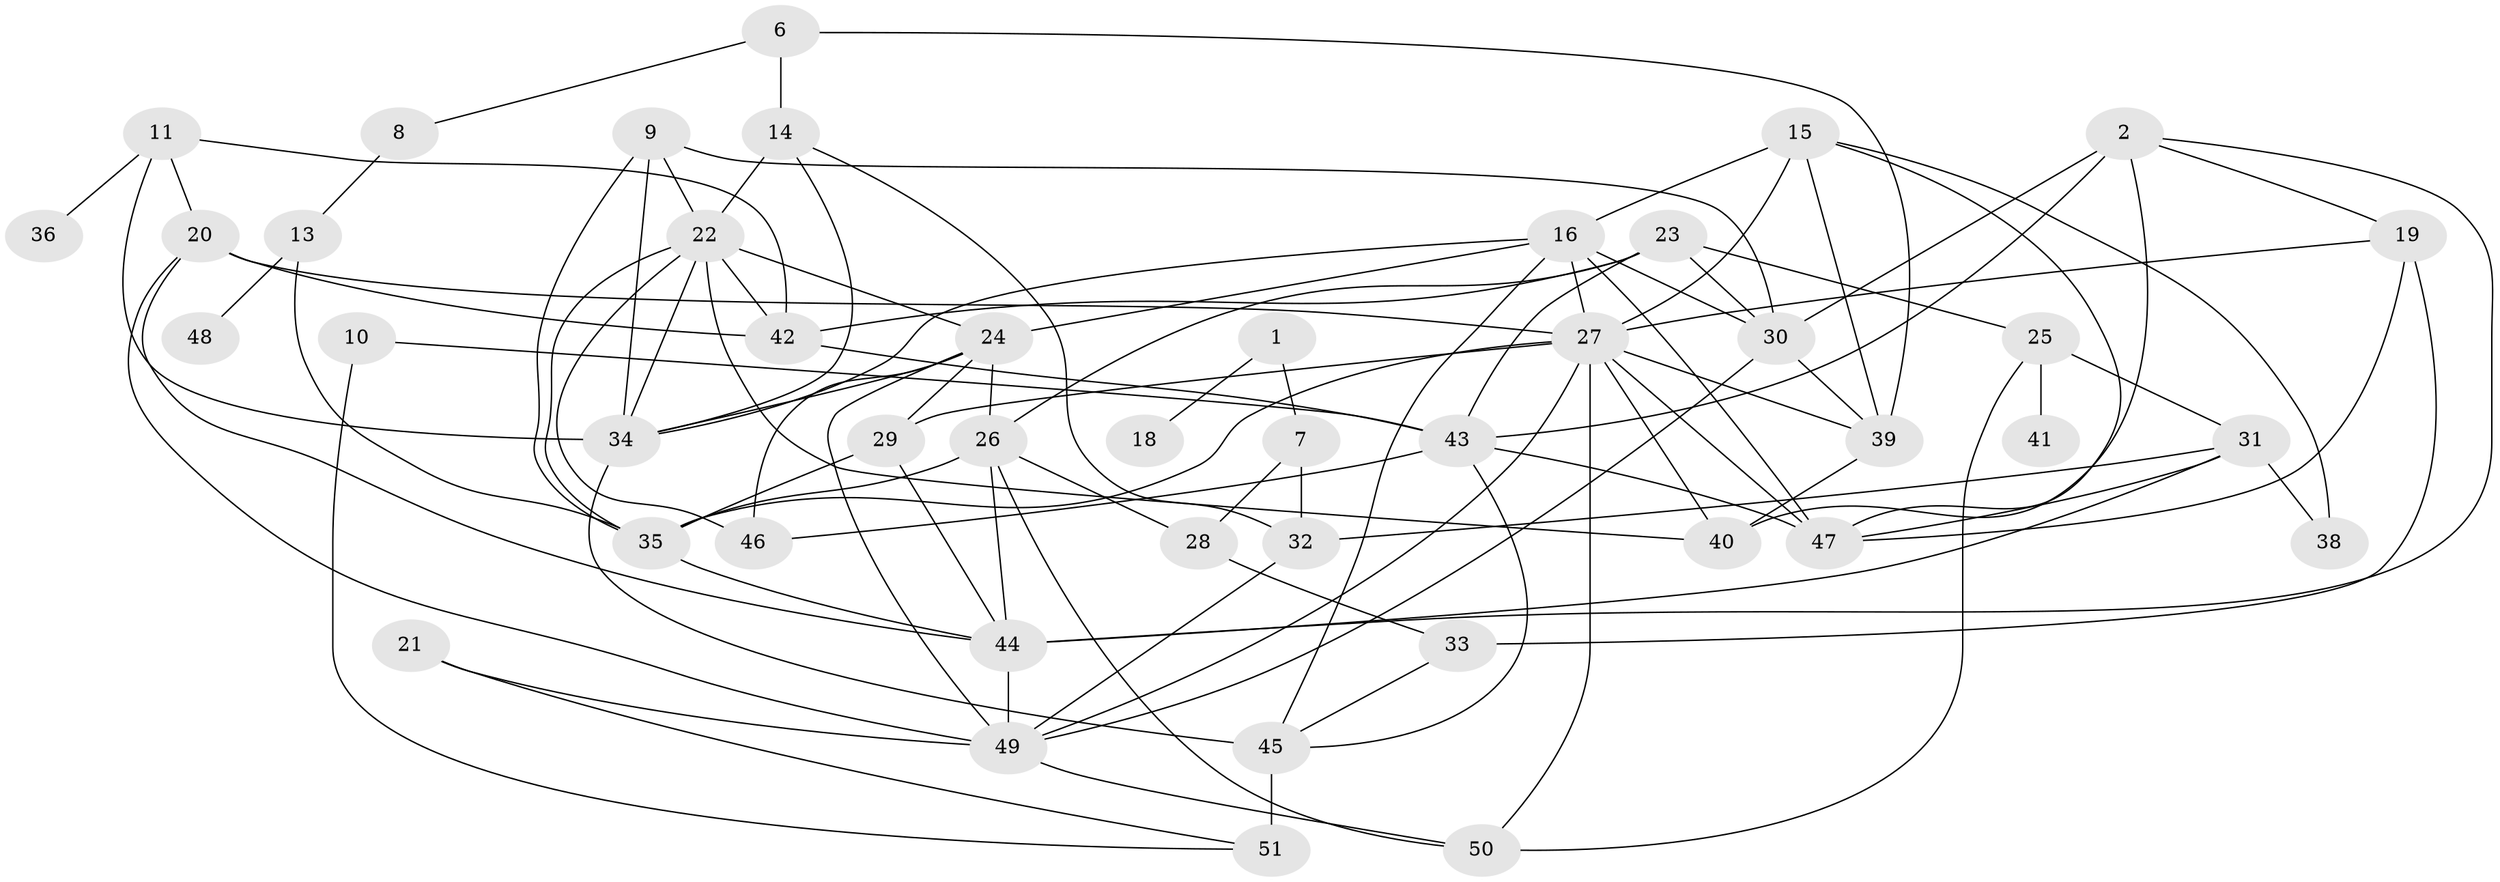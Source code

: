// original degree distribution, {3: 0.18110236220472442, 4: 0.13385826771653545, 2: 0.30708661417322836, 6: 0.05511811023622047, 5: 0.14173228346456693, 7: 0.015748031496062992, 1: 0.11811023622047244, 0: 0.047244094488188976}
// Generated by graph-tools (version 1.1) at 2025/35/03/04/25 23:35:54]
// undirected, 45 vertices, 99 edges
graph export_dot {
  node [color=gray90,style=filled];
  1;
  2;
  6;
  7;
  8;
  9;
  10;
  11;
  13;
  14;
  15;
  16;
  18;
  19;
  20;
  21;
  22;
  23;
  24;
  25;
  26;
  27;
  28;
  29;
  30;
  31;
  32;
  33;
  34;
  35;
  36;
  38;
  39;
  40;
  41;
  42;
  43;
  44;
  45;
  46;
  47;
  48;
  49;
  50;
  51;
  1 -- 7 [weight=1.0];
  1 -- 18 [weight=1.0];
  2 -- 19 [weight=1.0];
  2 -- 30 [weight=1.0];
  2 -- 40 [weight=1.0];
  2 -- 43 [weight=1.0];
  2 -- 44 [weight=1.0];
  6 -- 8 [weight=1.0];
  6 -- 14 [weight=1.0];
  6 -- 39 [weight=1.0];
  7 -- 28 [weight=1.0];
  7 -- 32 [weight=1.0];
  8 -- 13 [weight=1.0];
  9 -- 22 [weight=1.0];
  9 -- 30 [weight=1.0];
  9 -- 34 [weight=1.0];
  9 -- 35 [weight=1.0];
  10 -- 43 [weight=1.0];
  10 -- 51 [weight=1.0];
  11 -- 20 [weight=1.0];
  11 -- 34 [weight=1.0];
  11 -- 36 [weight=1.0];
  11 -- 42 [weight=1.0];
  13 -- 35 [weight=1.0];
  13 -- 48 [weight=1.0];
  14 -- 22 [weight=2.0];
  14 -- 32 [weight=1.0];
  14 -- 34 [weight=1.0];
  15 -- 16 [weight=2.0];
  15 -- 27 [weight=1.0];
  15 -- 38 [weight=1.0];
  15 -- 39 [weight=1.0];
  15 -- 47 [weight=1.0];
  16 -- 24 [weight=1.0];
  16 -- 27 [weight=1.0];
  16 -- 30 [weight=3.0];
  16 -- 34 [weight=1.0];
  16 -- 45 [weight=2.0];
  16 -- 47 [weight=2.0];
  19 -- 27 [weight=1.0];
  19 -- 33 [weight=1.0];
  19 -- 47 [weight=1.0];
  20 -- 27 [weight=1.0];
  20 -- 42 [weight=1.0];
  20 -- 44 [weight=1.0];
  20 -- 49 [weight=1.0];
  21 -- 49 [weight=1.0];
  21 -- 51 [weight=1.0];
  22 -- 24 [weight=1.0];
  22 -- 34 [weight=1.0];
  22 -- 35 [weight=1.0];
  22 -- 40 [weight=1.0];
  22 -- 42 [weight=1.0];
  22 -- 46 [weight=1.0];
  23 -- 25 [weight=1.0];
  23 -- 26 [weight=1.0];
  23 -- 30 [weight=1.0];
  23 -- 42 [weight=1.0];
  23 -- 43 [weight=1.0];
  24 -- 26 [weight=2.0];
  24 -- 29 [weight=1.0];
  24 -- 34 [weight=1.0];
  24 -- 46 [weight=1.0];
  24 -- 49 [weight=1.0];
  25 -- 31 [weight=1.0];
  25 -- 41 [weight=1.0];
  25 -- 50 [weight=1.0];
  26 -- 28 [weight=1.0];
  26 -- 35 [weight=1.0];
  26 -- 44 [weight=1.0];
  26 -- 50 [weight=1.0];
  27 -- 29 [weight=1.0];
  27 -- 35 [weight=1.0];
  27 -- 39 [weight=1.0];
  27 -- 40 [weight=1.0];
  27 -- 47 [weight=1.0];
  27 -- 49 [weight=1.0];
  27 -- 50 [weight=1.0];
  28 -- 33 [weight=1.0];
  29 -- 35 [weight=1.0];
  29 -- 44 [weight=1.0];
  30 -- 39 [weight=1.0];
  30 -- 49 [weight=1.0];
  31 -- 32 [weight=1.0];
  31 -- 38 [weight=1.0];
  31 -- 44 [weight=2.0];
  31 -- 47 [weight=1.0];
  32 -- 49 [weight=1.0];
  33 -- 45 [weight=1.0];
  34 -- 45 [weight=1.0];
  35 -- 44 [weight=1.0];
  39 -- 40 [weight=1.0];
  42 -- 43 [weight=1.0];
  43 -- 45 [weight=2.0];
  43 -- 46 [weight=1.0];
  43 -- 47 [weight=1.0];
  44 -- 49 [weight=2.0];
  45 -- 51 [weight=3.0];
  49 -- 50 [weight=1.0];
}
